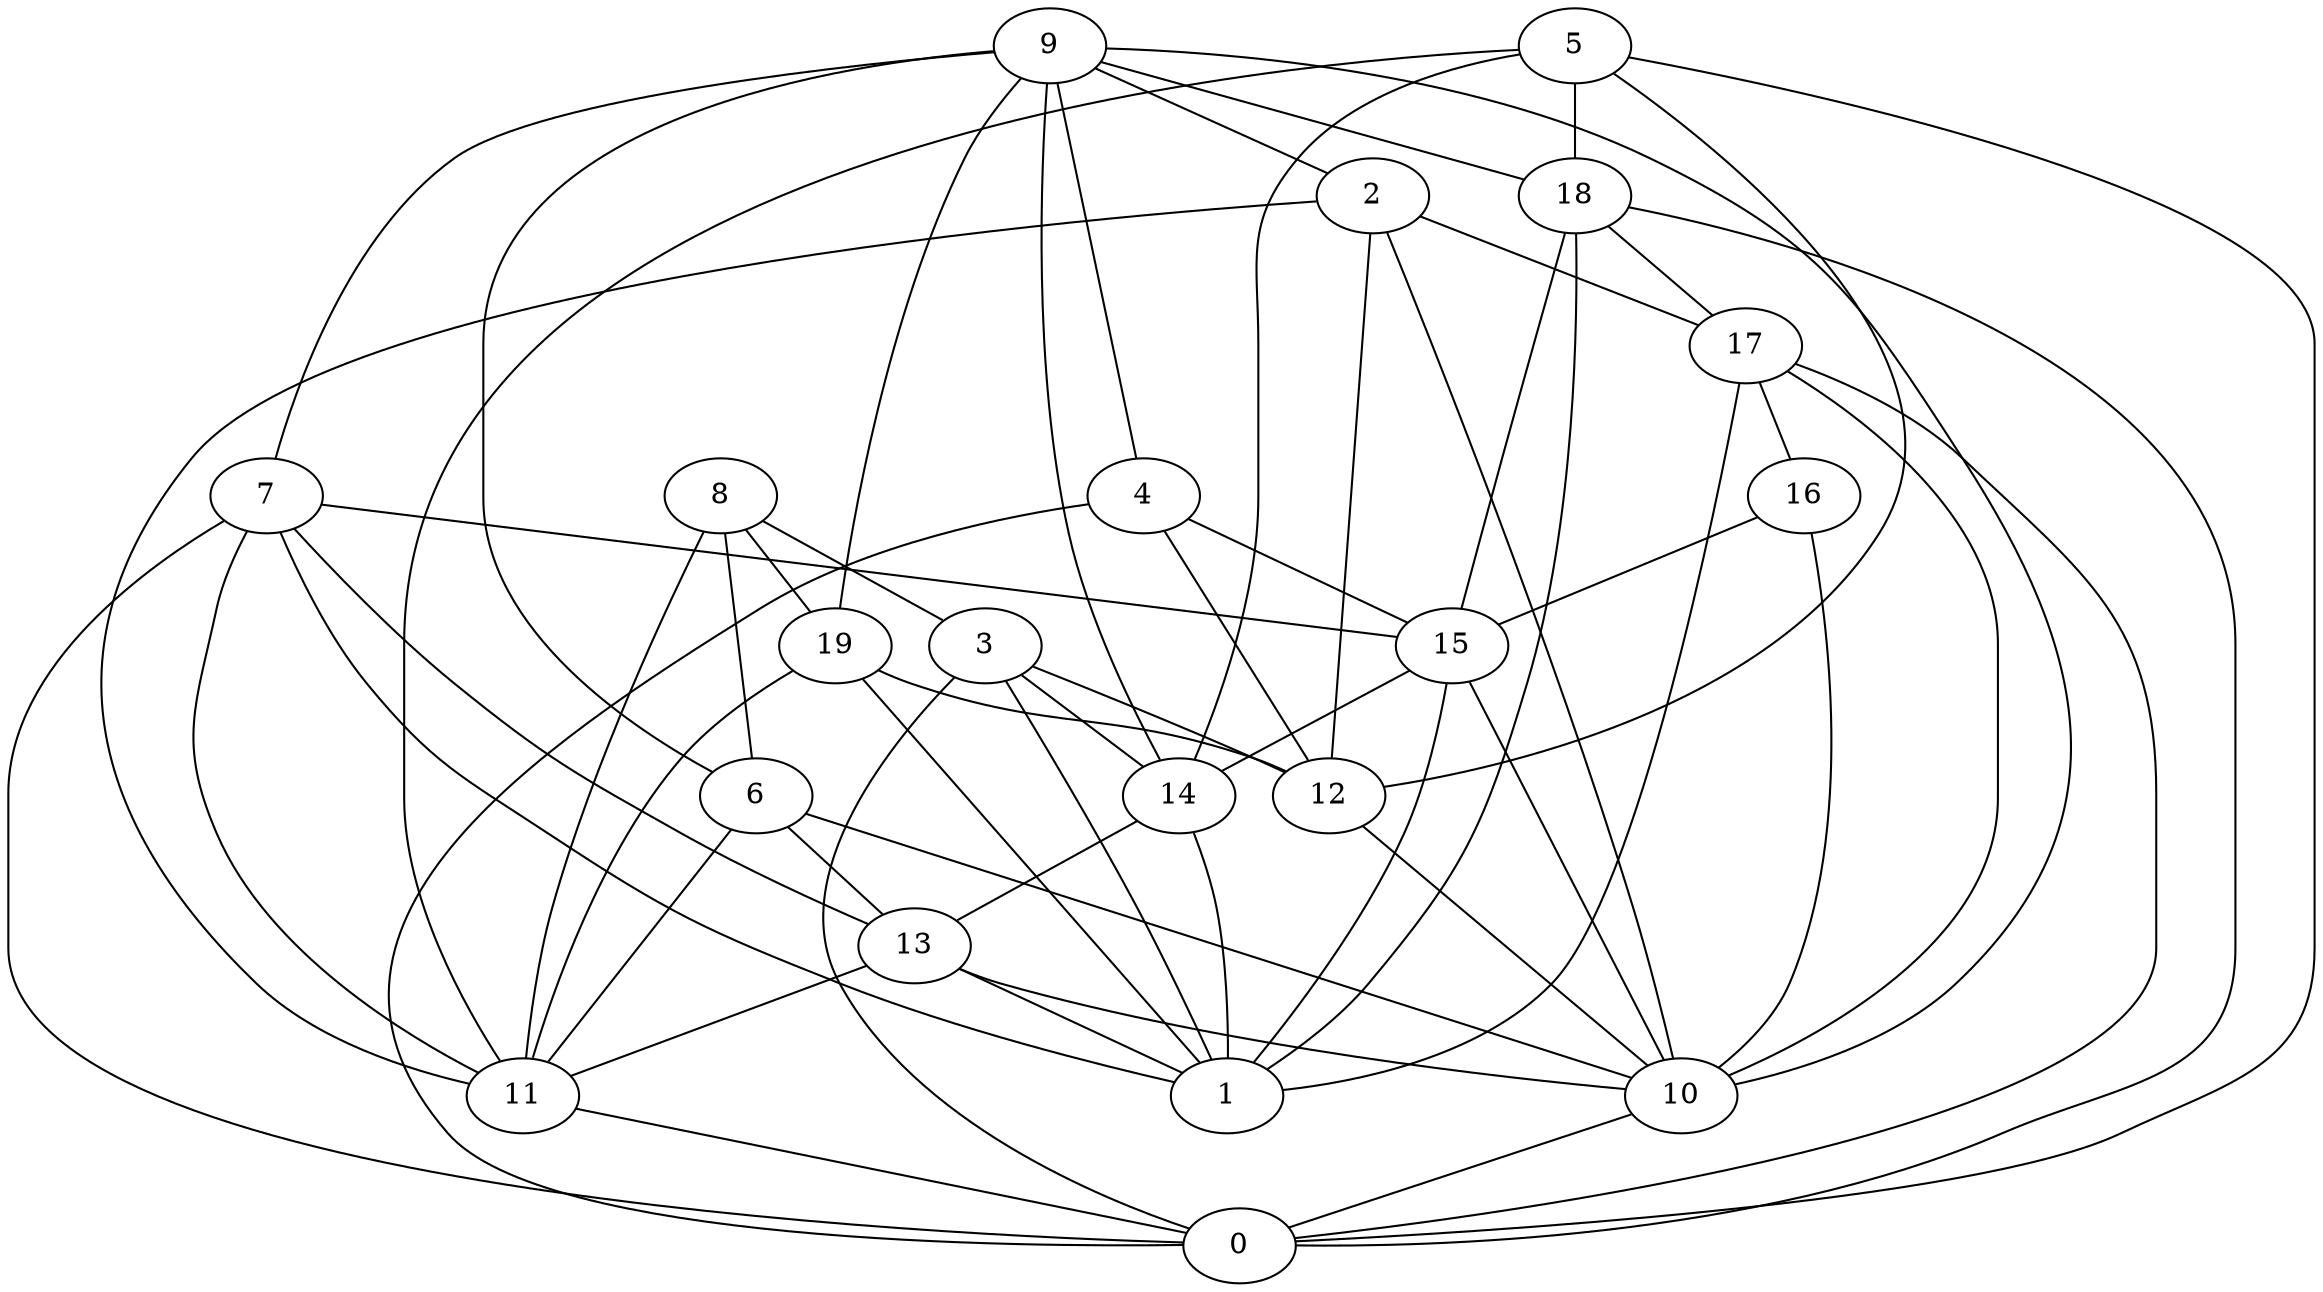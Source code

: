 digraph GG_graph {

subgraph G_graph {
edge [color = black]
"15" -> "10" [dir = none]
"15" -> "1" [dir = none]
"15" -> "14" [dir = none]
"13" -> "10" [dir = none]
"13" -> "11" [dir = none]
"13" -> "1" [dir = none]
"14" -> "13" [dir = none]
"14" -> "1" [dir = none]
"5" -> "12" [dir = none]
"5" -> "11" [dir = none]
"5" -> "0" [dir = none]
"5" -> "14" [dir = none]
"5" -> "18" [dir = none]
"8" -> "3" [dir = none]
"8" -> "6" [dir = none]
"8" -> "19" [dir = none]
"8" -> "11" [dir = none]
"18" -> "17" [dir = none]
"18" -> "15" [dir = none]
"18" -> "0" [dir = none]
"18" -> "1" [dir = none]
"2" -> "11" [dir = none]
"2" -> "10" [dir = none]
"2" -> "17" [dir = none]
"2" -> "12" [dir = none]
"4" -> "12" [dir = none]
"4" -> "15" [dir = none]
"4" -> "0" [dir = none]
"10" -> "0" [dir = none]
"12" -> "10" [dir = none]
"9" -> "14" [dir = none]
"9" -> "7" [dir = none]
"9" -> "18" [dir = none]
"9" -> "6" [dir = none]
"9" -> "4" [dir = none]
"9" -> "2" [dir = none]
"9" -> "19" [dir = none]
"7" -> "1" [dir = none]
"7" -> "0" [dir = none]
"7" -> "15" [dir = none]
"7" -> "11" [dir = none]
"7" -> "13" [dir = none]
"17" -> "16" [dir = none]
"17" -> "1" [dir = none]
"17" -> "10" [dir = none]
"17" -> "0" [dir = none]
"19" -> "1" [dir = none]
"19" -> "12" [dir = none]
"19" -> "11" [dir = none]
"6" -> "10" [dir = none]
"6" -> "11" [dir = none]
"16" -> "15" [dir = none]
"16" -> "10" [dir = none]
"3" -> "0" [dir = none]
"3" -> "12" [dir = none]
"3" -> "14" [dir = none]
"3" -> "1" [dir = none]
"11" -> "0" [dir = none]
"9" -> "10" [dir = none]
"6" -> "13" [dir = none]
}

}
